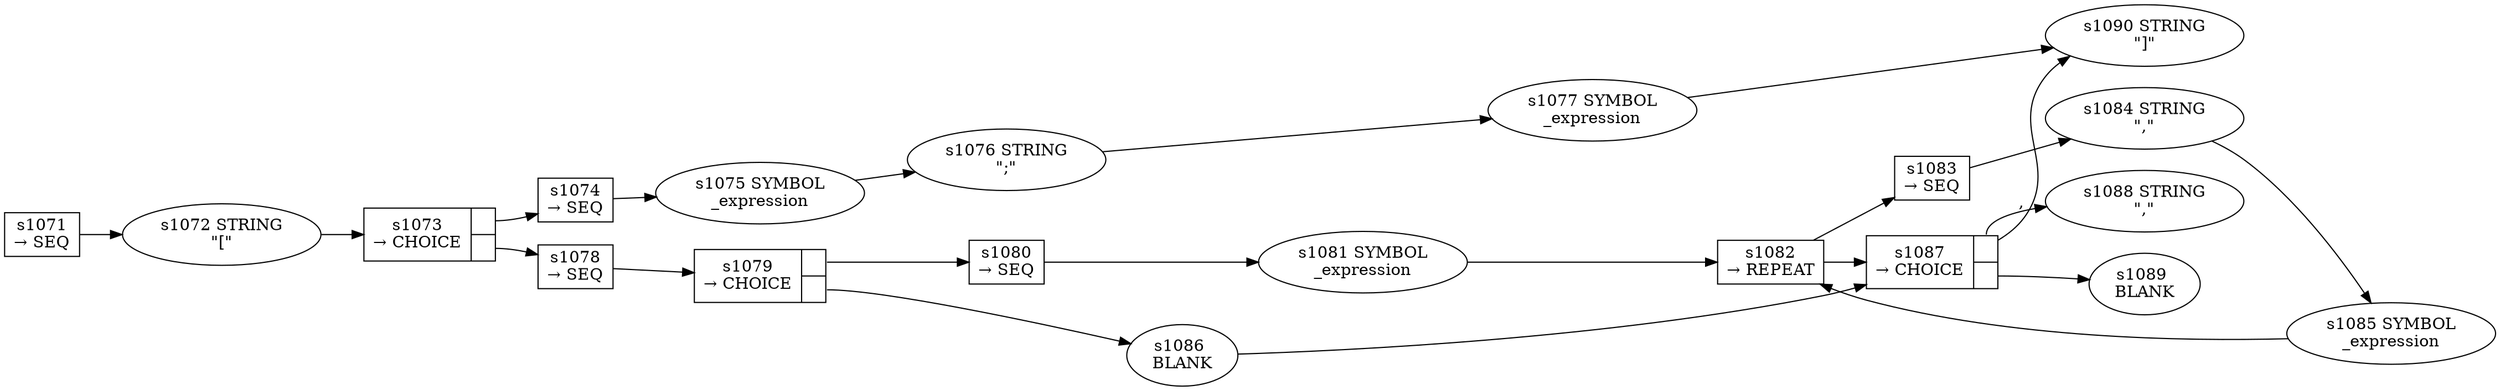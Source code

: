 
  digraph array_expression {
  
    rankdir=LR;
  
    s1071 [label="s1071\n&rarr; SEQ", shape=record, fixedsize=false, peripheries=1];
  s1072 [label="s1072 STRING\n\"[\""];
  s1071 -> s1072 [];
  s1073 [label="{s1073\n&rarr; CHOICE|{<p0>|<p1>}}", shape=record, fixedsize=false, peripheries=1];
  s1074 [label="s1074\n&rarr; SEQ", shape=record, fixedsize=false, peripheries=1];
  s1075 [label="s1075 SYMBOL\n_expression" href="rust-grammar.json._expression.dot.svg"];
  s1074 -> s1075 [];
  s1076 [label="s1076 STRING\n\";\""];
  s1075 -> s1076 [];
  s1077 [label="s1077 SYMBOL\n_expression" href="rust-grammar.json._expression.dot.svg"];
  s1076 -> s1077 [];
  s1073:p0 -> s1074 [label=""];
  s1078 [label="s1078\n&rarr; SEQ", shape=record, fixedsize=false, peripheries=1];
  s1079 [label="{s1079\n&rarr; CHOICE|{<p0>|<p1>}}", shape=record, fixedsize=false, peripheries=1];
  s1080 [label="s1080\n&rarr; SEQ", shape=record, fixedsize=false, peripheries=1];
  s1081 [label="s1081 SYMBOL\n_expression" href="rust-grammar.json._expression.dot.svg"];
  s1080 -> s1081 [];
  s1082 [label="s1082\n&rarr; REPEAT", shape=record, fixedsize=false, peripheries=1];
  s1083 [label="s1083\n&rarr; SEQ", shape=record, fixedsize=false, peripheries=1];
  s1084 [label="s1084 STRING\n\",\""];
  s1083 -> s1084 [];
  s1085 [label="s1085 SYMBOL\n_expression" href="rust-grammar.json._expression.dot.svg"];
  s1084 -> s1085 [];
  s1082 -> s1083 [];
  s1085 -> s1082 [];
  s1081 -> s1082 [];
  s1079:p0 -> s1080 [label=""];
  s1086 [label="s1086 \nBLANK"];
  s1079:p1 -> s1086 [label=""];
  s1078 -> s1079 [];
  s1087 [label="{s1087\n&rarr; CHOICE|{<p0>|<p1>}}", shape=record, fixedsize=false, peripheries=1];
  s1088 [label="s1088 STRING\n\",\""];
  s1087:p0 -> s1088 [label=","];
  s1089 [label="s1089 \nBLANK"];
  s1087:p1 -> s1089 [label=""];
  s1082 -> s1087 [];
  s1086 -> s1087 [];
  s1073:p1 -> s1078 [label=""];
  s1072 -> s1073 [];
  s1090 [label="s1090 STRING\n\"]\""];
  s1077 -> s1090 [];
  s1087 -> s1090 [];
  
  }
  
